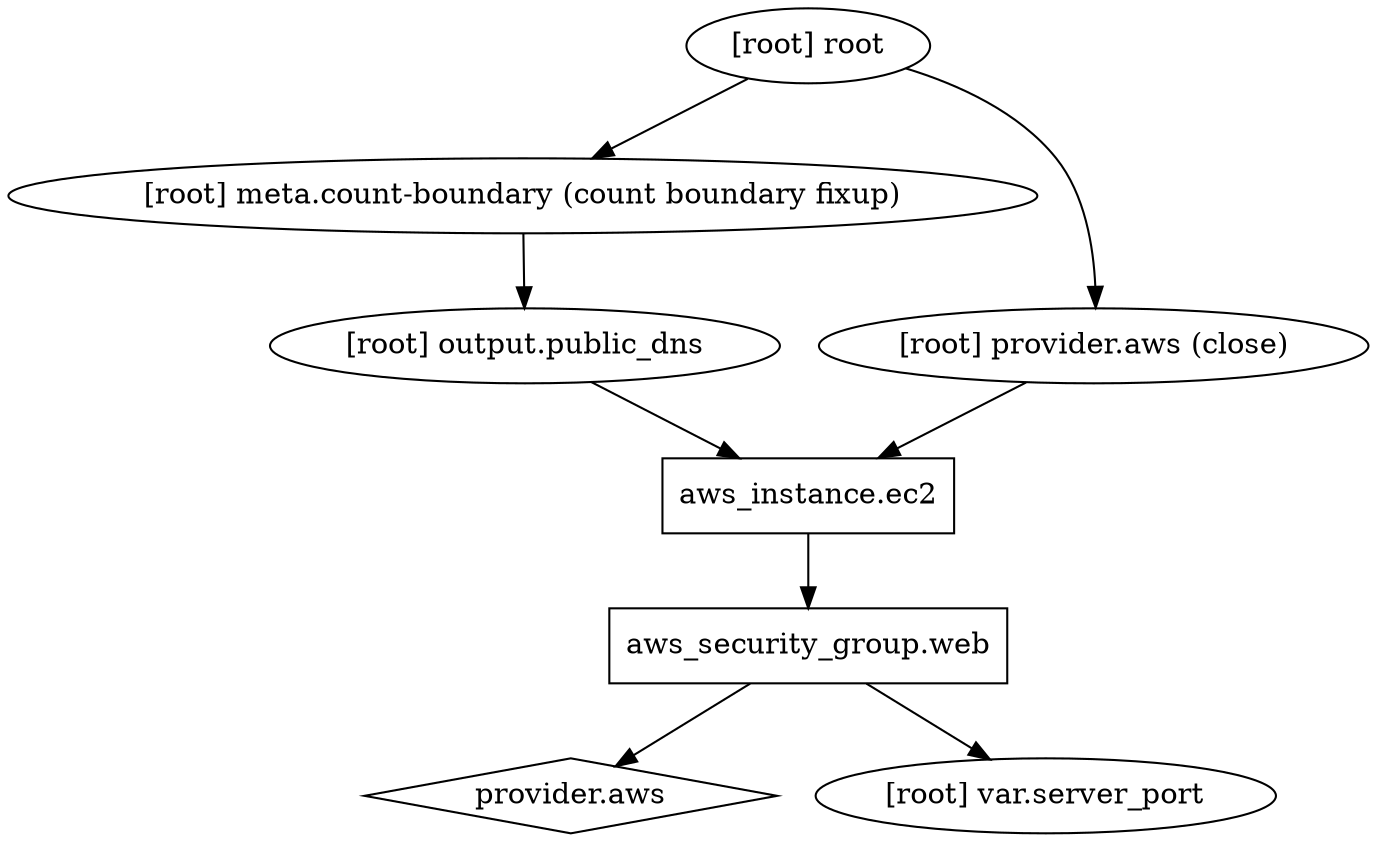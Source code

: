 digraph {
	compound = "true"
	newrank = "true"
	subgraph "root" {
		"[root] aws_instance.ec2" [label = "aws_instance.ec2", shape = "box"]
		"[root] aws_security_group.web" [label = "aws_security_group.web", shape = "box"]
		"[root] provider.aws" [label = "provider.aws", shape = "diamond"]
		"[root] aws_instance.ec2" -> "[root] aws_security_group.web"
		"[root] aws_security_group.web" -> "[root] provider.aws"
		"[root] aws_security_group.web" -> "[root] var.server_port"
		"[root] meta.count-boundary (count boundary fixup)" -> "[root] output.public_dns"
		"[root] output.public_dns" -> "[root] aws_instance.ec2"
		"[root] provider.aws (close)" -> "[root] aws_instance.ec2"
		"[root] root" -> "[root] meta.count-boundary (count boundary fixup)"
		"[root] root" -> "[root] provider.aws (close)"
	}
}

